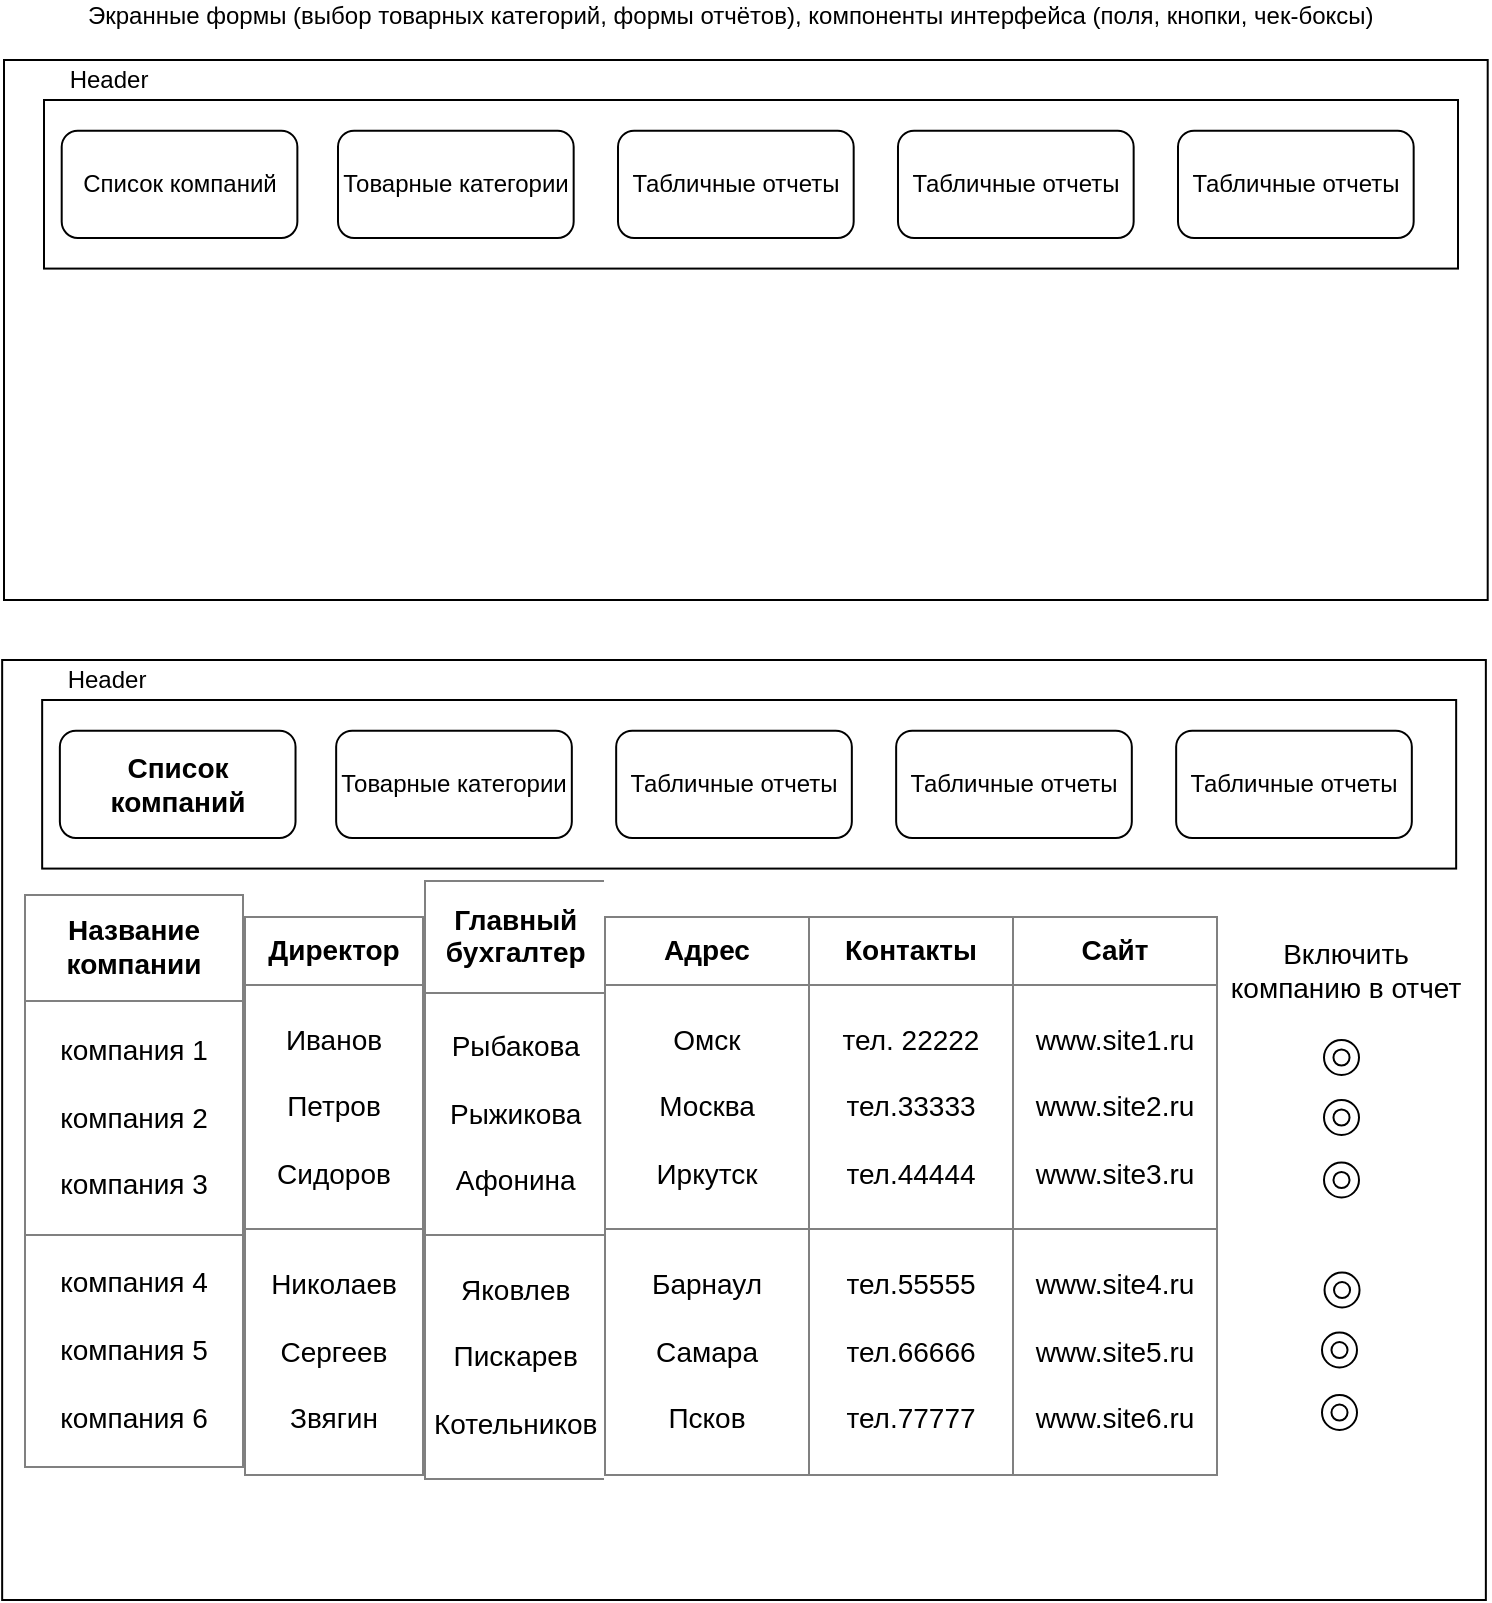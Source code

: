 <mxfile>
    <diagram id="D50UBSdFR-E9ayvqLjf2" name="Страница 1">
        <mxGraphModel dx="1887" dy="478" grid="1" gridSize="10" guides="1" tooltips="1" connect="1" arrows="1" fold="1" page="1" pageScale="1" pageWidth="827" pageHeight="1169" math="0" shadow="0">
            <root>
                <mxCell id="0"/>
                <mxCell id="1" parent="0"/>
                <mxCell id="2" value="&lt;div&gt;Экранные формы (выбор товарных категорий, формы отчётов), компоненты интерфейса (поля, кнопки, чек-боксы)&lt;/div&gt;&lt;div&gt;&lt;br&gt;&lt;/div&gt;" style="text;html=1;align=left;verticalAlign=middle;resizable=0;points=[];autosize=1;strokeColor=none;fillColor=none;" vertex="1" parent="1">
                    <mxGeometry x="-740" y="10" width="660" height="30" as="geometry"/>
                </mxCell>
                <mxCell id="16" value="" style="rounded=0;whiteSpace=wrap;html=1;" vertex="1" parent="1">
                    <mxGeometry x="-780" y="40" width="741.85" height="270" as="geometry"/>
                </mxCell>
                <mxCell id="18" value="" style="group" vertex="1" connectable="0" parent="1">
                    <mxGeometry x="-760" y="40" width="707" height="104.29" as="geometry"/>
                </mxCell>
                <mxCell id="4" value="Header" style="text;html=1;align=center;verticalAlign=middle;resizable=0;points=[];autosize=1;strokeColor=none;fillColor=none;" vertex="1" parent="18">
                    <mxGeometry x="7" width="50" height="20" as="geometry"/>
                </mxCell>
                <mxCell id="3" value="" style="rounded=0;whiteSpace=wrap;html=1;" vertex="1" parent="18">
                    <mxGeometry y="20" width="707" height="84.29" as="geometry"/>
                </mxCell>
                <mxCell id="11" value="Табличные отчеты" style="rounded=1;whiteSpace=wrap;html=1;" vertex="1" parent="18">
                    <mxGeometry x="567.0" y="35.328" width="117.833" height="53.639" as="geometry"/>
                </mxCell>
                <mxCell id="6" value="Список компаний" style="rounded=1;whiteSpace=wrap;html=1;" vertex="1" parent="18">
                    <mxGeometry x="8.851" y="35.328" width="117.833" height="53.639" as="geometry"/>
                </mxCell>
                <mxCell id="10" value="Табличные отчеты" style="rounded=1;whiteSpace=wrap;html=1;" vertex="1" parent="18">
                    <mxGeometry x="426.995" y="35.328" width="117.833" height="53.639" as="geometry"/>
                </mxCell>
                <mxCell id="7" value="Товарные категории" style="rounded=1;whiteSpace=wrap;html=1;" vertex="1" parent="18">
                    <mxGeometry x="147.001" y="35.328" width="117.833" height="53.639" as="geometry"/>
                </mxCell>
                <mxCell id="8" value="Табличные отчеты" style="rounded=1;whiteSpace=wrap;html=1;" vertex="1" parent="18">
                    <mxGeometry x="287.003" y="35.328" width="117.833" height="53.639" as="geometry"/>
                </mxCell>
                <mxCell id="20" value="" style="rounded=0;whiteSpace=wrap;html=1;" vertex="1" parent="1">
                    <mxGeometry x="-780.92" y="340" width="741.85" height="470" as="geometry"/>
                </mxCell>
                <mxCell id="21" value="" style="group" vertex="1" connectable="0" parent="1">
                    <mxGeometry x="-760.92" y="340" width="707" height="104.29" as="geometry"/>
                </mxCell>
                <mxCell id="22" value="Header" style="text;html=1;align=center;verticalAlign=middle;resizable=0;points=[];autosize=1;strokeColor=none;fillColor=none;" vertex="1" parent="21">
                    <mxGeometry x="7" width="50" height="20" as="geometry"/>
                </mxCell>
                <mxCell id="23" value="" style="rounded=0;whiteSpace=wrap;html=1;" vertex="1" parent="21">
                    <mxGeometry y="20" width="707" height="84.29" as="geometry"/>
                </mxCell>
                <mxCell id="24" value="Табличные отчеты" style="rounded=1;whiteSpace=wrap;html=1;" vertex="1" parent="21">
                    <mxGeometry x="567.0" y="35.328" width="117.833" height="53.639" as="geometry"/>
                </mxCell>
                <mxCell id="25" value="&lt;b&gt;&lt;font style=&quot;font-size: 14px&quot;&gt;Список компаний&lt;/font&gt;&lt;/b&gt;" style="rounded=1;whiteSpace=wrap;html=1;" vertex="1" parent="21">
                    <mxGeometry x="8.851" y="35.328" width="117.833" height="53.639" as="geometry"/>
                </mxCell>
                <mxCell id="26" value="Табличные отчеты" style="rounded=1;whiteSpace=wrap;html=1;" vertex="1" parent="21">
                    <mxGeometry x="426.995" y="35.328" width="117.833" height="53.639" as="geometry"/>
                </mxCell>
                <mxCell id="27" value="Товарные категории" style="rounded=1;whiteSpace=wrap;html=1;" vertex="1" parent="21">
                    <mxGeometry x="147.001" y="35.328" width="117.833" height="53.639" as="geometry"/>
                </mxCell>
                <mxCell id="28" value="Табличные отчеты" style="rounded=1;whiteSpace=wrap;html=1;" vertex="1" parent="21">
                    <mxGeometry x="287.003" y="35.328" width="117.833" height="53.639" as="geometry"/>
                </mxCell>
                <mxCell id="35" value="" style="group" vertex="1" connectable="0" parent="1">
                    <mxGeometry x="-770" y="450" width="720" height="300" as="geometry"/>
                </mxCell>
                <mxCell id="29" value="&lt;table border=&quot;1&quot; width=&quot;100%&quot; cellpadding=&quot;4&quot; style=&quot;width: 100% ; height: 100% ; border-collapse: collapse&quot;&gt;&lt;tbody&gt;&lt;tr&gt;&lt;th align=&quot;center&quot;&gt;Название компании&lt;/th&gt;&lt;/tr&gt;&lt;tr&gt;&lt;td align=&quot;center&quot;&gt;компания 1&lt;br&gt;&lt;br&gt;компания 2&lt;br&gt;&lt;br&gt;компания 3&lt;/td&gt;&lt;/tr&gt;&lt;tr&gt;&lt;td align=&quot;center&quot;&gt;компания 4&lt;br&gt;&lt;br&gt;компания 5&lt;br&gt;&lt;br&gt;компания 6&lt;/td&gt;&lt;/tr&gt;&lt;/tbody&gt;&lt;/table&gt;" style="text;html=1;strokeColor=none;fillColor=none;overflow=fill;fontSize=14;whiteSpace=wrap;" vertex="1" parent="35">
                    <mxGeometry y="7" width="110" height="287" as="geometry"/>
                </mxCell>
                <mxCell id="30" value="&lt;table border=&quot;1&quot; width=&quot;100%&quot; cellpadding=&quot;4&quot; style=&quot;width: 100% ; height: 100% ; border-collapse: collapse&quot;&gt;&lt;tbody&gt;&lt;tr&gt;&lt;th align=&quot;center&quot;&gt;Директор&lt;/th&gt;&lt;/tr&gt;&lt;tr&gt;&lt;td align=&quot;center&quot;&gt;Иванов&lt;br&gt;&lt;br&gt;Петров&lt;br&gt;&lt;br&gt;Сидоров&lt;/td&gt;&lt;/tr&gt;&lt;tr&gt;&lt;td align=&quot;center&quot;&gt;Николаев&lt;br&gt;&lt;br&gt;Сергеев&lt;br&gt;&lt;br&gt;Звягин&lt;/td&gt;&lt;/tr&gt;&lt;/tbody&gt;&lt;/table&gt;" style="text;html=1;strokeColor=none;fillColor=none;overflow=fill;fontSize=14;" vertex="1" parent="35">
                    <mxGeometry x="110" y="18" width="90" height="280" as="geometry"/>
                </mxCell>
                <mxCell id="31" value="&lt;table border=&quot;1&quot; width=&quot;100%&quot; cellpadding=&quot;4&quot; style=&quot;width: 100% ; height: 100% ; border-collapse: collapse&quot;&gt;&lt;tbody&gt;&lt;tr&gt;&lt;th align=&quot;center&quot;&gt;Главный бухгалтер&lt;/th&gt;&lt;/tr&gt;&lt;tr&gt;&lt;td align=&quot;center&quot;&gt;Рыбакова&lt;br&gt;&lt;br&gt;Рыжикова&lt;br&gt;&lt;br&gt;Афонина&lt;/td&gt;&lt;/tr&gt;&lt;tr&gt;&lt;td align=&quot;center&quot;&gt;Яковлев&lt;br&gt;&lt;br&gt;Пискарев&lt;br&gt;&lt;br&gt;Котельников&lt;/td&gt;&lt;/tr&gt;&lt;/tbody&gt;&lt;/table&gt;" style="text;html=1;strokeColor=none;fillColor=none;overflow=fill;fontSize=14;whiteSpace=wrap;" vertex="1" parent="35">
                    <mxGeometry x="200" width="90" height="300" as="geometry"/>
                </mxCell>
                <mxCell id="32" value="&lt;table border=&quot;1&quot; width=&quot;100%&quot; cellpadding=&quot;4&quot; style=&quot;width: 100% ; height: 100% ; border-collapse: collapse&quot;&gt;&lt;tbody&gt;&lt;tr&gt;&lt;th align=&quot;center&quot;&gt;Адрес&lt;/th&gt;&lt;/tr&gt;&lt;tr&gt;&lt;td align=&quot;center&quot;&gt;Омск&lt;br&gt;&lt;br&gt;Москва&lt;br&gt;&lt;br&gt;Иркутск&lt;/td&gt;&lt;/tr&gt;&lt;tr&gt;&lt;td align=&quot;center&quot;&gt;Барнаул&lt;br&gt;&lt;br&gt;Самара&lt;br&gt;&lt;br&gt;Псков&lt;/td&gt;&lt;/tr&gt;&lt;/tbody&gt;&lt;/table&gt;" style="text;html=1;strokeColor=none;fillColor=none;overflow=fill;fontSize=14;" vertex="1" parent="35">
                    <mxGeometry x="290" y="18" width="103" height="280" as="geometry"/>
                </mxCell>
                <mxCell id="33" value="&lt;table border=&quot;1&quot; width=&quot;100%&quot; cellpadding=&quot;4&quot; style=&quot;width: 100% ; height: 100% ; border-collapse: collapse&quot;&gt;&lt;tbody&gt;&lt;tr&gt;&lt;th align=&quot;center&quot;&gt;Контакты&lt;/th&gt;&lt;/tr&gt;&lt;tr&gt;&lt;td align=&quot;center&quot;&gt;тел. 22222&lt;br&gt;&lt;br&gt;тел.33333&lt;br&gt;&lt;br&gt;тел.44444&lt;/td&gt;&lt;/tr&gt;&lt;tr&gt;&lt;td align=&quot;center&quot;&gt;тел.55555&lt;br&gt;&lt;br&gt;тел.66666&lt;br&gt;&lt;br&gt;тел.77777&lt;/td&gt;&lt;/tr&gt;&lt;/tbody&gt;&lt;/table&gt;" style="text;html=1;strokeColor=none;fillColor=none;overflow=fill;fontSize=14;" vertex="1" parent="35">
                    <mxGeometry x="392" y="18" width="103" height="280" as="geometry"/>
                </mxCell>
                <mxCell id="34" value="&lt;table border=&quot;1&quot; width=&quot;100%&quot; cellpadding=&quot;4&quot; style=&quot;width: 100% ; height: 100% ; border-collapse: collapse&quot;&gt;&lt;tbody&gt;&lt;tr&gt;&lt;th align=&quot;center&quot;&gt;Сайт&lt;/th&gt;&lt;/tr&gt;&lt;tr&gt;&lt;td align=&quot;center&quot;&gt;www.site1.ru&lt;br&gt;&lt;br&gt;www.site2.ru&lt;br&gt;&lt;br&gt;www.site3.ru&lt;br&gt;&lt;/td&gt;&lt;/tr&gt;&lt;tr&gt;&lt;td align=&quot;center&quot;&gt;www.site4.ru&lt;br&gt;&lt;br&gt;www.site5.ru&lt;br&gt;&lt;br&gt;www.site6.ru&lt;br&gt;&lt;/td&gt;&lt;/tr&gt;&lt;/tbody&gt;&lt;/table&gt;" style="text;html=1;strokeColor=none;fillColor=none;overflow=fill;fontSize=14;" vertex="1" parent="35">
                    <mxGeometry x="494" y="18" width="103" height="280" as="geometry"/>
                </mxCell>
                <mxCell id="46" value="" style="group" vertex="1" connectable="0" parent="35">
                    <mxGeometry x="650" y="80" width="17.5" height="17.5" as="geometry"/>
                </mxCell>
                <mxCell id="47" value="" style="ellipse;whiteSpace=wrap;html=1;aspect=fixed;fontSize=14;" vertex="1" parent="46">
                    <mxGeometry width="17.5" height="17.5" as="geometry"/>
                </mxCell>
                <mxCell id="48" value="" style="ellipse;whiteSpace=wrap;html=1;aspect=fixed;fontSize=14;" vertex="1" parent="46">
                    <mxGeometry x="4.731" y="4.731" width="8.039" height="8.039" as="geometry"/>
                </mxCell>
                <mxCell id="71" value="Включить компанию в отчет" style="text;html=1;strokeColor=none;fillColor=none;align=center;verticalAlign=middle;whiteSpace=wrap;rounded=0;fontSize=14;" vertex="1" parent="35">
                    <mxGeometry x="601" y="30" width="120" height="30" as="geometry"/>
                </mxCell>
                <mxCell id="49" value="" style="group" vertex="1" connectable="0" parent="1">
                    <mxGeometry x="-120" y="591.25" width="17.5" height="17.5" as="geometry"/>
                </mxCell>
                <mxCell id="50" value="" style="ellipse;whiteSpace=wrap;html=1;aspect=fixed;fontSize=14;" vertex="1" parent="49">
                    <mxGeometry width="17.5" height="17.5" as="geometry"/>
                </mxCell>
                <mxCell id="51" value="" style="ellipse;whiteSpace=wrap;html=1;aspect=fixed;fontSize=14;" vertex="1" parent="49">
                    <mxGeometry x="4.731" y="4.731" width="8.039" height="8.039" as="geometry"/>
                </mxCell>
                <mxCell id="54" value="" style="group" vertex="1" connectable="0" parent="1">
                    <mxGeometry x="-120" y="560" width="17.5" height="17.5" as="geometry"/>
                </mxCell>
                <mxCell id="55" value="" style="ellipse;whiteSpace=wrap;html=1;aspect=fixed;fontSize=14;" vertex="1" parent="54">
                    <mxGeometry width="17.5" height="17.5" as="geometry"/>
                </mxCell>
                <mxCell id="56" value="" style="ellipse;whiteSpace=wrap;html=1;aspect=fixed;fontSize=14;" vertex="1" parent="54">
                    <mxGeometry x="4.731" y="4.731" width="8.039" height="8.039" as="geometry"/>
                </mxCell>
                <mxCell id="59" value="" style="group" vertex="1" connectable="0" parent="1">
                    <mxGeometry x="-121" y="707.519" width="17.5" height="17.5" as="geometry"/>
                </mxCell>
                <mxCell id="60" value="" style="ellipse;whiteSpace=wrap;html=1;aspect=fixed;fontSize=14;" vertex="1" parent="59">
                    <mxGeometry width="17.5" height="17.5" as="geometry"/>
                </mxCell>
                <mxCell id="61" value="" style="ellipse;whiteSpace=wrap;html=1;aspect=fixed;fontSize=14;" vertex="1" parent="59">
                    <mxGeometry x="4.731" y="4.731" width="8.039" height="8.039" as="geometry"/>
                </mxCell>
                <mxCell id="62" value="" style="group" vertex="1" connectable="0" parent="1">
                    <mxGeometry x="-121" y="676.269" width="17.5" height="17.5" as="geometry"/>
                </mxCell>
                <mxCell id="63" value="" style="ellipse;whiteSpace=wrap;html=1;aspect=fixed;fontSize=14;" vertex="1" parent="62">
                    <mxGeometry width="17.5" height="17.5" as="geometry"/>
                </mxCell>
                <mxCell id="64" value="" style="ellipse;whiteSpace=wrap;html=1;aspect=fixed;fontSize=14;" vertex="1" parent="62">
                    <mxGeometry x="4.731" y="4.731" width="8.039" height="8.039" as="geometry"/>
                </mxCell>
                <mxCell id="65" value="" style="ellipse;whiteSpace=wrap;html=1;aspect=fixed;fontSize=14;" vertex="1" parent="1">
                    <mxGeometry x="-116.269" y="651" width="8.039" height="8.039" as="geometry"/>
                </mxCell>
                <mxCell id="67" value="" style="group" vertex="1" connectable="0" parent="1">
                    <mxGeometry x="-119.73" y="646.27" width="17.5" height="17.5" as="geometry"/>
                </mxCell>
                <mxCell id="68" value="" style="ellipse;whiteSpace=wrap;html=1;aspect=fixed;fontSize=14;" vertex="1" parent="67">
                    <mxGeometry width="17.5" height="17.5" as="geometry"/>
                </mxCell>
                <mxCell id="69" value="" style="ellipse;whiteSpace=wrap;html=1;aspect=fixed;fontSize=14;" vertex="1" parent="67">
                    <mxGeometry x="4.731" y="4.731" width="8.039" height="8.039" as="geometry"/>
                </mxCell>
            </root>
        </mxGraphModel>
    </diagram>
</mxfile>